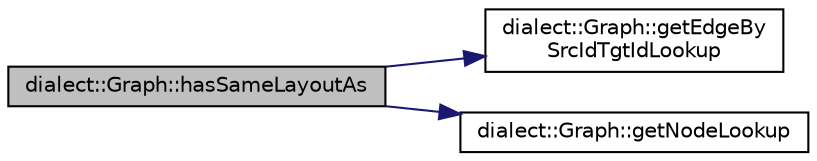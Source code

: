 digraph "dialect::Graph::hasSameLayoutAs"
{
  edge [fontname="Helvetica",fontsize="10",labelfontname="Helvetica",labelfontsize="10"];
  node [fontname="Helvetica",fontsize="10",shape=record];
  rankdir="LR";
  Node106 [label="dialect::Graph::hasSameLayoutAs",height=0.2,width=0.4,color="black", fillcolor="grey75", style="filled", fontcolor="black"];
  Node106 -> Node107 [color="midnightblue",fontsize="10",style="solid",fontname="Helvetica"];
  Node107 [label="dialect::Graph::getEdgeBy\lSrcIdTgtIdLookup",height=0.2,width=0.4,color="black", fillcolor="white", style="filled",URL="$classdialect_1_1Graph.html#a49a08204413592f204eee12e52da9630",tooltip="Get a lookup for the Edges of this Graph by the IDs of their source and target Nodes, in that order. "];
  Node106 -> Node108 [color="midnightblue",fontsize="10",style="solid",fontname="Helvetica"];
  Node108 [label="dialect::Graph::getNodeLookup",height=0.2,width=0.4,color="black", fillcolor="white", style="filled",URL="$classdialect_1_1Graph.html#a5467080616423cac88b67242aedf0949",tooltip="Read-only access to this Graph&#39;s lookup map for Nodes by their ID. "];
}
